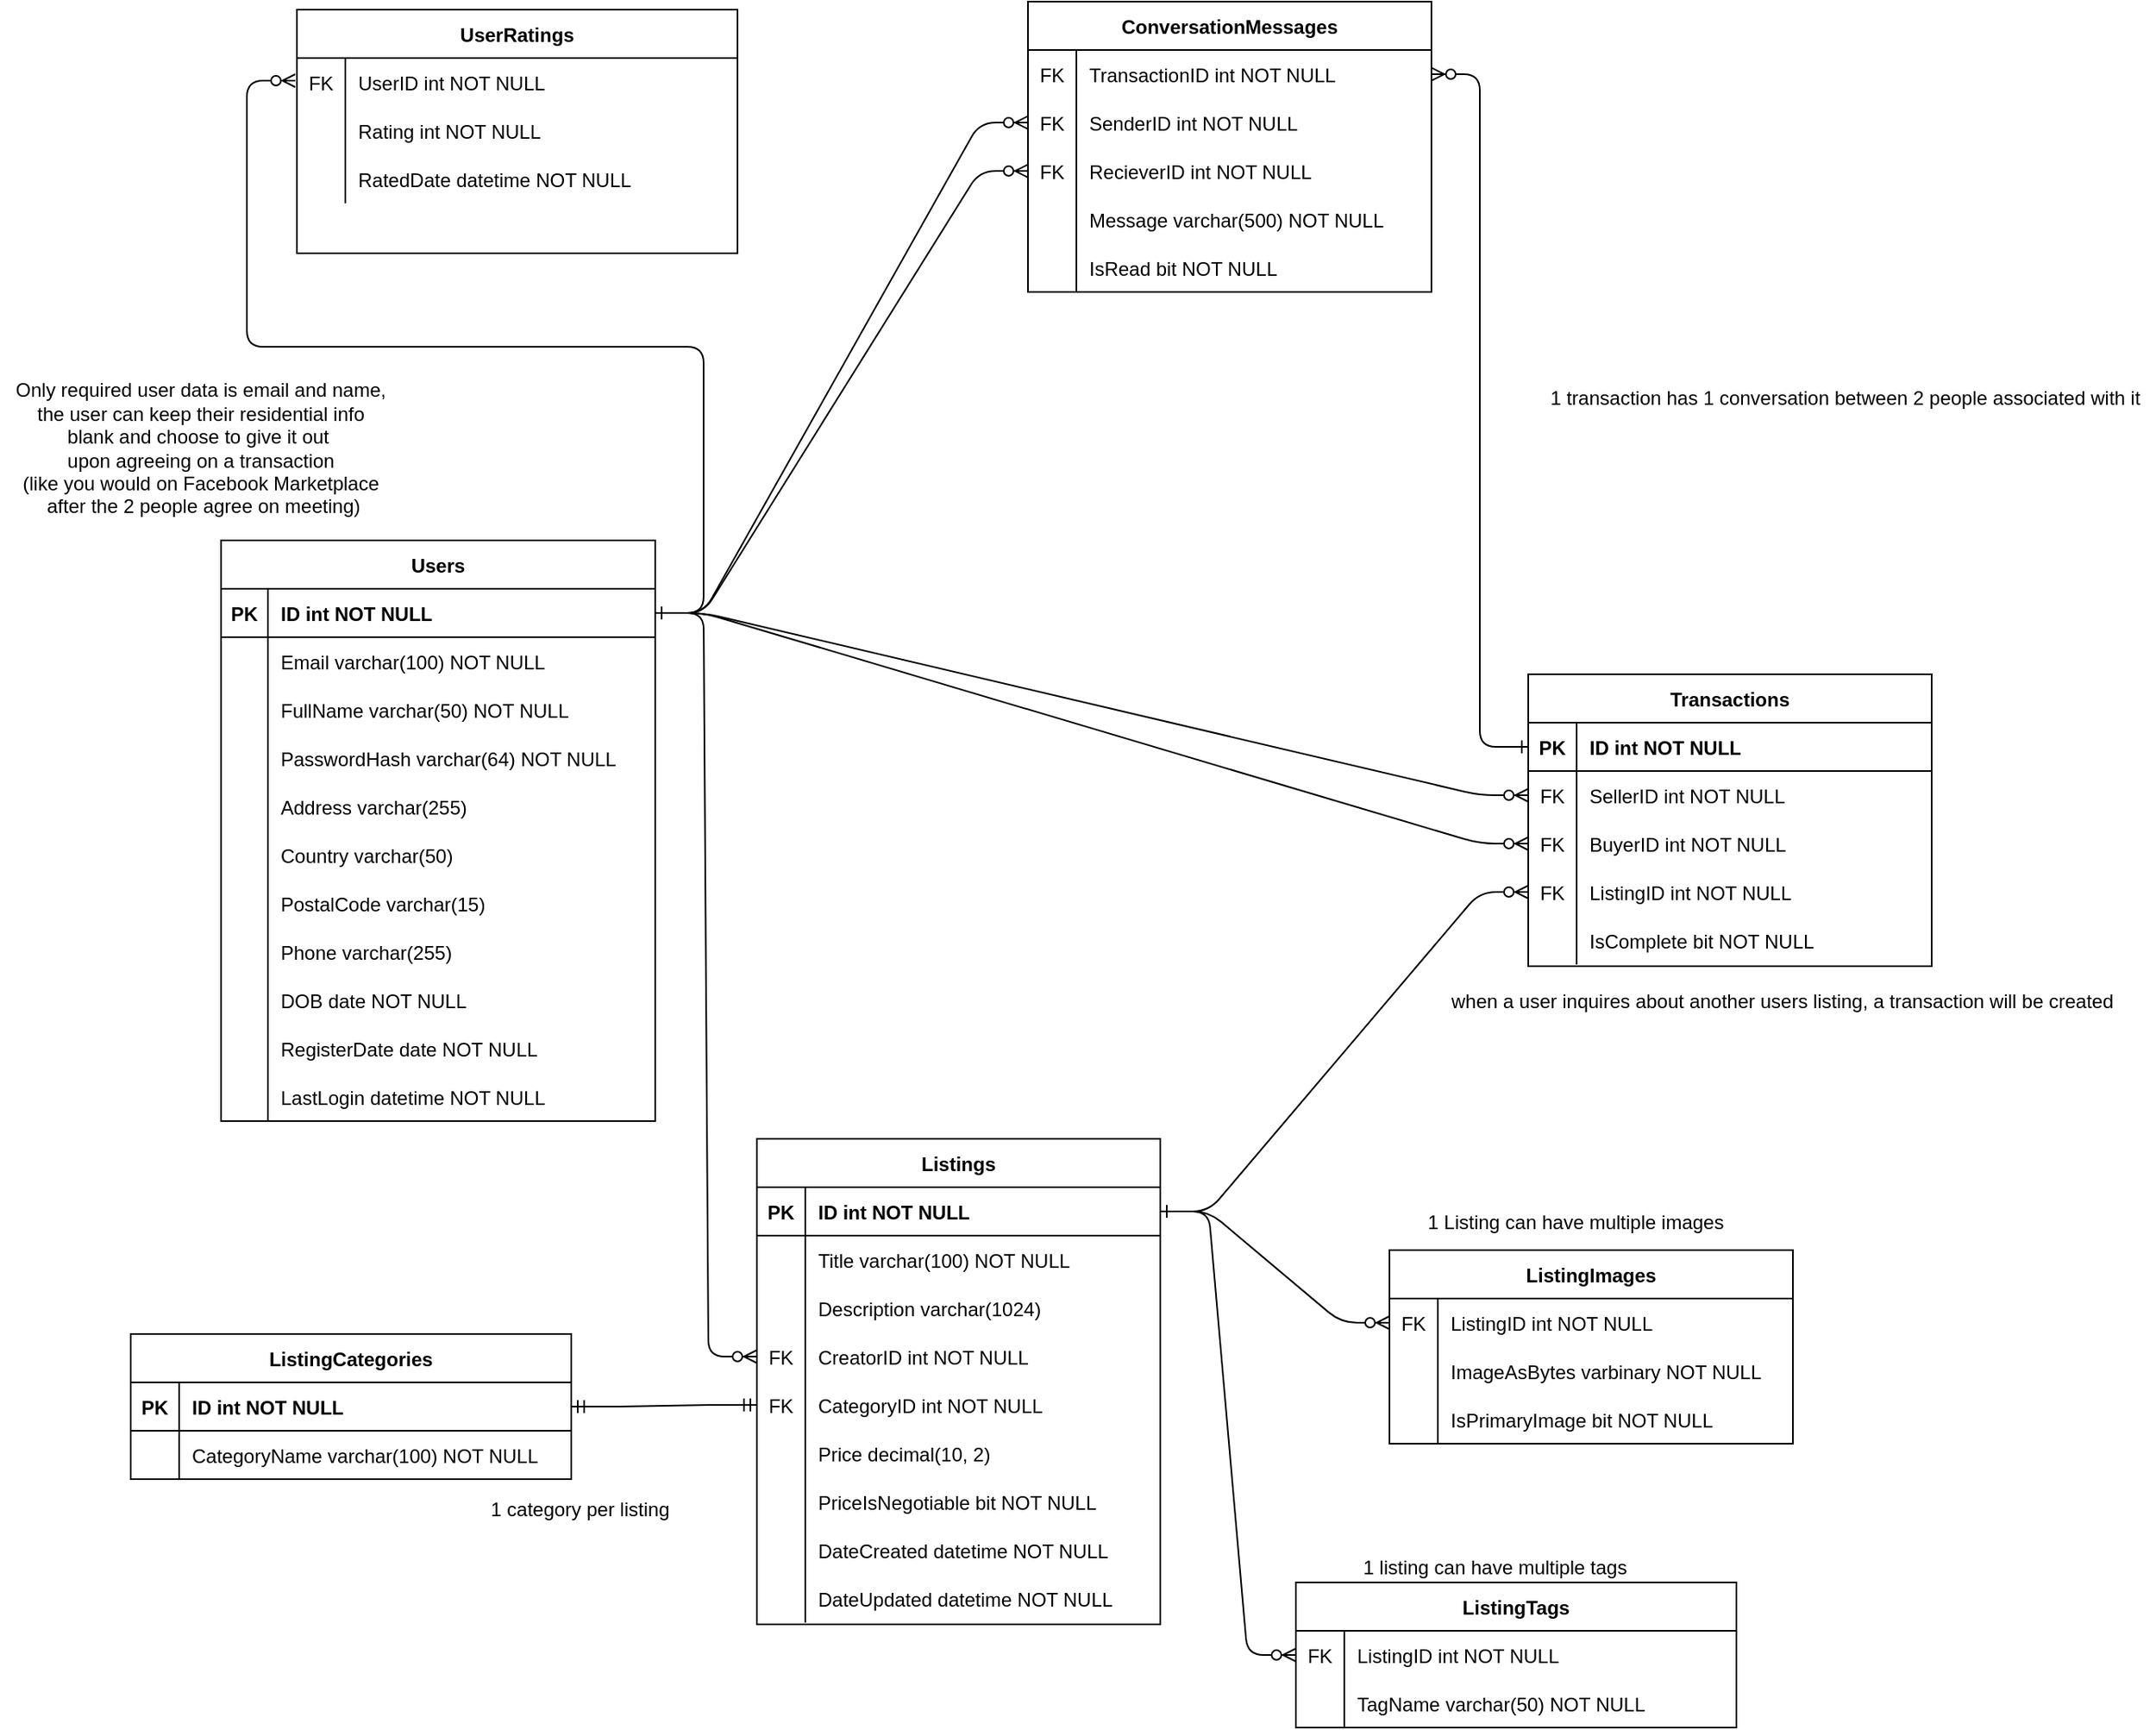 <mxfile version="21.0.8" type="device"><diagram id="R2lEEEUBdFMjLlhIrx00" name="Page-1"><mxGraphModel dx="573" dy="276" grid="0" gridSize="10" guides="1" tooltips="1" connect="1" arrows="1" fold="1" page="1" pageScale="1" pageWidth="850" pageHeight="1100" math="0" shadow="0" extFonts="Permanent Marker^https://fonts.googleapis.com/css?family=Permanent+Marker"><root><mxCell id="0"/><mxCell id="1" parent="0"/><mxCell id="C-vyLk0tnHw3VtMMgP7b-1" value="" style="edgeStyle=entityRelationEdgeStyle;endArrow=ERzeroToMany;startArrow=ERone;endFill=1;startFill=0;" parent="1" source="C-vyLk0tnHw3VtMMgP7b-24" target="C-vyLk0tnHw3VtMMgP7b-6" edge="1"><mxGeometry width="100" height="100" relative="1" as="geometry"><mxPoint x="504" y="1037" as="sourcePoint"/><mxPoint x="604" y="937" as="targetPoint"/></mxGeometry></mxCell><mxCell id="C-vyLk0tnHw3VtMMgP7b-2" value="Transactions" style="shape=table;startSize=30;container=1;collapsible=1;childLayout=tableLayout;fixedRows=1;rowLines=0;fontStyle=1;align=center;resizeLast=1;" parent="1" vertex="1"><mxGeometry x="969" y="464" width="250" height="181" as="geometry"/></mxCell><mxCell id="C-vyLk0tnHw3VtMMgP7b-3" value="" style="shape=partialRectangle;collapsible=0;dropTarget=0;pointerEvents=0;fillColor=none;points=[[0,0.5],[1,0.5]];portConstraint=eastwest;top=0;left=0;right=0;bottom=1;" parent="C-vyLk0tnHw3VtMMgP7b-2" vertex="1"><mxGeometry y="30" width="250" height="30" as="geometry"/></mxCell><mxCell id="C-vyLk0tnHw3VtMMgP7b-4" value="PK" style="shape=partialRectangle;overflow=hidden;connectable=0;fillColor=none;top=0;left=0;bottom=0;right=0;fontStyle=1;" parent="C-vyLk0tnHw3VtMMgP7b-3" vertex="1"><mxGeometry width="30" height="30" as="geometry"><mxRectangle width="30" height="30" as="alternateBounds"/></mxGeometry></mxCell><mxCell id="C-vyLk0tnHw3VtMMgP7b-5" value="ID int NOT NULL " style="shape=partialRectangle;overflow=hidden;connectable=0;fillColor=none;top=0;left=0;bottom=0;right=0;align=left;spacingLeft=6;fontStyle=1;" parent="C-vyLk0tnHw3VtMMgP7b-3" vertex="1"><mxGeometry x="30" width="220" height="30" as="geometry"><mxRectangle width="220" height="30" as="alternateBounds"/></mxGeometry></mxCell><mxCell id="C-vyLk0tnHw3VtMMgP7b-6" value="" style="shape=partialRectangle;collapsible=0;dropTarget=0;pointerEvents=0;fillColor=none;points=[[0,0.5],[1,0.5]];portConstraint=eastwest;top=0;left=0;right=0;bottom=0;" parent="C-vyLk0tnHw3VtMMgP7b-2" vertex="1"><mxGeometry y="60" width="250" height="30" as="geometry"/></mxCell><mxCell id="C-vyLk0tnHw3VtMMgP7b-7" value="FK" style="shape=partialRectangle;overflow=hidden;connectable=0;fillColor=none;top=0;left=0;bottom=0;right=0;" parent="C-vyLk0tnHw3VtMMgP7b-6" vertex="1"><mxGeometry width="30" height="30" as="geometry"><mxRectangle width="30" height="30" as="alternateBounds"/></mxGeometry></mxCell><mxCell id="C-vyLk0tnHw3VtMMgP7b-8" value="SellerID int NOT NULL" style="shape=partialRectangle;overflow=hidden;connectable=0;fillColor=none;top=0;left=0;bottom=0;right=0;align=left;spacingLeft=6;" parent="C-vyLk0tnHw3VtMMgP7b-6" vertex="1"><mxGeometry x="30" width="220" height="30" as="geometry"><mxRectangle width="220" height="30" as="alternateBounds"/></mxGeometry></mxCell><mxCell id="-Kpry1wdN5biu7CO5pH0-50" value="" style="shape=partialRectangle;collapsible=0;dropTarget=0;pointerEvents=0;fillColor=none;points=[[0,0.5],[1,0.5]];portConstraint=eastwest;top=0;left=0;right=0;bottom=0;" parent="C-vyLk0tnHw3VtMMgP7b-2" vertex="1"><mxGeometry y="90" width="250" height="30" as="geometry"/></mxCell><mxCell id="-Kpry1wdN5biu7CO5pH0-51" value="FK" style="shape=partialRectangle;overflow=hidden;connectable=0;fillColor=none;top=0;left=0;bottom=0;right=0;" parent="-Kpry1wdN5biu7CO5pH0-50" vertex="1"><mxGeometry width="30" height="30" as="geometry"><mxRectangle width="30" height="30" as="alternateBounds"/></mxGeometry></mxCell><mxCell id="-Kpry1wdN5biu7CO5pH0-52" value="BuyerID int NOT NULL" style="shape=partialRectangle;overflow=hidden;connectable=0;fillColor=none;top=0;left=0;bottom=0;right=0;align=left;spacingLeft=6;" parent="-Kpry1wdN5biu7CO5pH0-50" vertex="1"><mxGeometry x="30" width="220" height="30" as="geometry"><mxRectangle width="220" height="30" as="alternateBounds"/></mxGeometry></mxCell><mxCell id="C-vyLk0tnHw3VtMMgP7b-9" value="" style="shape=partialRectangle;collapsible=0;dropTarget=0;pointerEvents=0;fillColor=none;points=[[0,0.5],[1,0.5]];portConstraint=eastwest;top=0;left=0;right=0;bottom=0;" parent="C-vyLk0tnHw3VtMMgP7b-2" vertex="1"><mxGeometry y="120" width="250" height="30" as="geometry"/></mxCell><mxCell id="C-vyLk0tnHw3VtMMgP7b-10" value="FK" style="shape=partialRectangle;overflow=hidden;connectable=0;fillColor=none;top=0;left=0;bottom=0;right=0;" parent="C-vyLk0tnHw3VtMMgP7b-9" vertex="1"><mxGeometry width="30" height="30" as="geometry"><mxRectangle width="30" height="30" as="alternateBounds"/></mxGeometry></mxCell><mxCell id="C-vyLk0tnHw3VtMMgP7b-11" value="ListingID int NOT NULL" style="shape=partialRectangle;overflow=hidden;connectable=0;fillColor=none;top=0;left=0;bottom=0;right=0;align=left;spacingLeft=6;" parent="C-vyLk0tnHw3VtMMgP7b-9" vertex="1"><mxGeometry x="30" width="220" height="30" as="geometry"><mxRectangle width="220" height="30" as="alternateBounds"/></mxGeometry></mxCell><mxCell id="-Kpry1wdN5biu7CO5pH0-56" value="" style="shape=partialRectangle;collapsible=0;dropTarget=0;pointerEvents=0;fillColor=none;points=[[0,0.5],[1,0.5]];portConstraint=eastwest;top=0;left=0;right=0;bottom=0;" parent="C-vyLk0tnHw3VtMMgP7b-2" vertex="1"><mxGeometry y="150" width="250" height="30" as="geometry"/></mxCell><mxCell id="-Kpry1wdN5biu7CO5pH0-57" value="" style="shape=partialRectangle;overflow=hidden;connectable=0;fillColor=none;top=0;left=0;bottom=0;right=0;" parent="-Kpry1wdN5biu7CO5pH0-56" vertex="1"><mxGeometry width="30" height="30" as="geometry"><mxRectangle width="30" height="30" as="alternateBounds"/></mxGeometry></mxCell><mxCell id="-Kpry1wdN5biu7CO5pH0-58" value="IsComplete bit NOT NULL" style="shape=partialRectangle;overflow=hidden;connectable=0;fillColor=none;top=0;left=0;bottom=0;right=0;align=left;spacingLeft=6;" parent="-Kpry1wdN5biu7CO5pH0-56" vertex="1"><mxGeometry x="30" width="220" height="30" as="geometry"><mxRectangle width="220" height="30" as="alternateBounds"/></mxGeometry></mxCell><mxCell id="C-vyLk0tnHw3VtMMgP7b-13" value="Listings" style="shape=table;startSize=30;container=1;collapsible=1;childLayout=tableLayout;fixedRows=1;rowLines=0;fontStyle=1;align=center;resizeLast=1;" parent="1" vertex="1"><mxGeometry x="491" y="752" width="250" height="301" as="geometry"/></mxCell><mxCell id="C-vyLk0tnHw3VtMMgP7b-14" value="" style="shape=partialRectangle;collapsible=0;dropTarget=0;pointerEvents=0;fillColor=none;points=[[0,0.5],[1,0.5]];portConstraint=eastwest;top=0;left=0;right=0;bottom=1;" parent="C-vyLk0tnHw3VtMMgP7b-13" vertex="1"><mxGeometry y="30" width="250" height="30" as="geometry"/></mxCell><mxCell id="C-vyLk0tnHw3VtMMgP7b-15" value="PK" style="shape=partialRectangle;overflow=hidden;connectable=0;fillColor=none;top=0;left=0;bottom=0;right=0;fontStyle=1;" parent="C-vyLk0tnHw3VtMMgP7b-14" vertex="1"><mxGeometry width="30" height="30" as="geometry"><mxRectangle width="30" height="30" as="alternateBounds"/></mxGeometry></mxCell><mxCell id="C-vyLk0tnHw3VtMMgP7b-16" value="ID int NOT NULL" style="shape=partialRectangle;overflow=hidden;connectable=0;fillColor=none;top=0;left=0;bottom=0;right=0;align=left;spacingLeft=6;fontStyle=1;" parent="C-vyLk0tnHw3VtMMgP7b-14" vertex="1"><mxGeometry x="30" width="220" height="30" as="geometry"><mxRectangle width="220" height="30" as="alternateBounds"/></mxGeometry></mxCell><mxCell id="C-vyLk0tnHw3VtMMgP7b-17" value="" style="shape=partialRectangle;collapsible=0;dropTarget=0;pointerEvents=0;fillColor=none;points=[[0,0.5],[1,0.5]];portConstraint=eastwest;top=0;left=0;right=0;bottom=0;" parent="C-vyLk0tnHw3VtMMgP7b-13" vertex="1"><mxGeometry y="60" width="250" height="30" as="geometry"/></mxCell><mxCell id="C-vyLk0tnHw3VtMMgP7b-18" value="" style="shape=partialRectangle;overflow=hidden;connectable=0;fillColor=none;top=0;left=0;bottom=0;right=0;" parent="C-vyLk0tnHw3VtMMgP7b-17" vertex="1"><mxGeometry width="30" height="30" as="geometry"><mxRectangle width="30" height="30" as="alternateBounds"/></mxGeometry></mxCell><mxCell id="C-vyLk0tnHw3VtMMgP7b-19" value="Title varchar(100) NOT NULL" style="shape=partialRectangle;overflow=hidden;connectable=0;fillColor=none;top=0;left=0;bottom=0;right=0;align=left;spacingLeft=6;" parent="C-vyLk0tnHw3VtMMgP7b-17" vertex="1"><mxGeometry x="30" width="220" height="30" as="geometry"><mxRectangle width="220" height="30" as="alternateBounds"/></mxGeometry></mxCell><mxCell id="C-vyLk0tnHw3VtMMgP7b-20" value="" style="shape=partialRectangle;collapsible=0;dropTarget=0;pointerEvents=0;fillColor=none;points=[[0,0.5],[1,0.5]];portConstraint=eastwest;top=0;left=0;right=0;bottom=0;" parent="C-vyLk0tnHw3VtMMgP7b-13" vertex="1"><mxGeometry y="90" width="250" height="30" as="geometry"/></mxCell><mxCell id="C-vyLk0tnHw3VtMMgP7b-21" value="" style="shape=partialRectangle;overflow=hidden;connectable=0;fillColor=none;top=0;left=0;bottom=0;right=0;" parent="C-vyLk0tnHw3VtMMgP7b-20" vertex="1"><mxGeometry width="30" height="30" as="geometry"><mxRectangle width="30" height="30" as="alternateBounds"/></mxGeometry></mxCell><mxCell id="C-vyLk0tnHw3VtMMgP7b-22" value="Description varchar(1024) " style="shape=partialRectangle;overflow=hidden;connectable=0;fillColor=none;top=0;left=0;bottom=0;right=0;align=left;spacingLeft=6;" parent="C-vyLk0tnHw3VtMMgP7b-20" vertex="1"><mxGeometry x="30" width="220" height="30" as="geometry"><mxRectangle width="220" height="30" as="alternateBounds"/></mxGeometry></mxCell><mxCell id="-Kpry1wdN5biu7CO5pH0-148" value="" style="shape=partialRectangle;collapsible=0;dropTarget=0;pointerEvents=0;fillColor=none;points=[[0,0.5],[1,0.5]];portConstraint=eastwest;top=0;left=0;right=0;bottom=0;" parent="C-vyLk0tnHw3VtMMgP7b-13" vertex="1"><mxGeometry y="120" width="250" height="30" as="geometry"/></mxCell><mxCell id="-Kpry1wdN5biu7CO5pH0-149" value="FK" style="shape=partialRectangle;overflow=hidden;connectable=0;fillColor=none;top=0;left=0;bottom=0;right=0;" parent="-Kpry1wdN5biu7CO5pH0-148" vertex="1"><mxGeometry width="30" height="30" as="geometry"><mxRectangle width="30" height="30" as="alternateBounds"/></mxGeometry></mxCell><mxCell id="-Kpry1wdN5biu7CO5pH0-150" value="CreatorID int NOT NULL" style="shape=partialRectangle;overflow=hidden;connectable=0;fillColor=none;top=0;left=0;bottom=0;right=0;align=left;spacingLeft=6;" parent="-Kpry1wdN5biu7CO5pH0-148" vertex="1"><mxGeometry x="30" width="220" height="30" as="geometry"><mxRectangle width="220" height="30" as="alternateBounds"/></mxGeometry></mxCell><mxCell id="-Kpry1wdN5biu7CO5pH0-116" value="" style="shape=partialRectangle;collapsible=0;dropTarget=0;pointerEvents=0;fillColor=none;points=[[0,0.5],[1,0.5]];portConstraint=eastwest;top=0;left=0;right=0;bottom=0;" parent="C-vyLk0tnHw3VtMMgP7b-13" vertex="1"><mxGeometry y="150" width="250" height="30" as="geometry"/></mxCell><mxCell id="-Kpry1wdN5biu7CO5pH0-117" value="FK" style="shape=partialRectangle;overflow=hidden;connectable=0;fillColor=none;top=0;left=0;bottom=0;right=0;" parent="-Kpry1wdN5biu7CO5pH0-116" vertex="1"><mxGeometry width="30" height="30" as="geometry"><mxRectangle width="30" height="30" as="alternateBounds"/></mxGeometry></mxCell><mxCell id="-Kpry1wdN5biu7CO5pH0-118" value="CategoryID int NOT NULL" style="shape=partialRectangle;overflow=hidden;connectable=0;fillColor=none;top=0;left=0;bottom=0;right=0;align=left;spacingLeft=6;" parent="-Kpry1wdN5biu7CO5pH0-116" vertex="1"><mxGeometry x="30" width="220" height="30" as="geometry"><mxRectangle width="220" height="30" as="alternateBounds"/></mxGeometry></mxCell><mxCell id="-Kpry1wdN5biu7CO5pH0-136" value="" style="shape=partialRectangle;collapsible=0;dropTarget=0;pointerEvents=0;fillColor=none;points=[[0,0.5],[1,0.5]];portConstraint=eastwest;top=0;left=0;right=0;bottom=0;" parent="C-vyLk0tnHw3VtMMgP7b-13" vertex="1"><mxGeometry y="180" width="250" height="30" as="geometry"/></mxCell><mxCell id="-Kpry1wdN5biu7CO5pH0-137" value="" style="shape=partialRectangle;overflow=hidden;connectable=0;fillColor=none;top=0;left=0;bottom=0;right=0;" parent="-Kpry1wdN5biu7CO5pH0-136" vertex="1"><mxGeometry width="30" height="30" as="geometry"><mxRectangle width="30" height="30" as="alternateBounds"/></mxGeometry></mxCell><mxCell id="-Kpry1wdN5biu7CO5pH0-138" value="Price decimal(10, 2)" style="shape=partialRectangle;overflow=hidden;connectable=0;fillColor=none;top=0;left=0;bottom=0;right=0;align=left;spacingLeft=6;" parent="-Kpry1wdN5biu7CO5pH0-136" vertex="1"><mxGeometry x="30" width="220" height="30" as="geometry"><mxRectangle width="220" height="30" as="alternateBounds"/></mxGeometry></mxCell><mxCell id="-Kpry1wdN5biu7CO5pH0-139" value="" style="shape=partialRectangle;collapsible=0;dropTarget=0;pointerEvents=0;fillColor=none;points=[[0,0.5],[1,0.5]];portConstraint=eastwest;top=0;left=0;right=0;bottom=0;" parent="C-vyLk0tnHw3VtMMgP7b-13" vertex="1"><mxGeometry y="210" width="250" height="30" as="geometry"/></mxCell><mxCell id="-Kpry1wdN5biu7CO5pH0-140" value="" style="shape=partialRectangle;overflow=hidden;connectable=0;fillColor=none;top=0;left=0;bottom=0;right=0;" parent="-Kpry1wdN5biu7CO5pH0-139" vertex="1"><mxGeometry width="30" height="30" as="geometry"><mxRectangle width="30" height="30" as="alternateBounds"/></mxGeometry></mxCell><mxCell id="-Kpry1wdN5biu7CO5pH0-141" value="PriceIsNegotiable bit NOT NULL" style="shape=partialRectangle;overflow=hidden;connectable=0;fillColor=none;top=0;left=0;bottom=0;right=0;align=left;spacingLeft=6;" parent="-Kpry1wdN5biu7CO5pH0-139" vertex="1"><mxGeometry x="30" width="220" height="30" as="geometry"><mxRectangle width="220" height="30" as="alternateBounds"/></mxGeometry></mxCell><mxCell id="-Kpry1wdN5biu7CO5pH0-142" value="" style="shape=partialRectangle;collapsible=0;dropTarget=0;pointerEvents=0;fillColor=none;points=[[0,0.5],[1,0.5]];portConstraint=eastwest;top=0;left=0;right=0;bottom=0;" parent="C-vyLk0tnHw3VtMMgP7b-13" vertex="1"><mxGeometry y="240" width="250" height="30" as="geometry"/></mxCell><mxCell id="-Kpry1wdN5biu7CO5pH0-143" value="" style="shape=partialRectangle;overflow=hidden;connectable=0;fillColor=none;top=0;left=0;bottom=0;right=0;" parent="-Kpry1wdN5biu7CO5pH0-142" vertex="1"><mxGeometry width="30" height="30" as="geometry"><mxRectangle width="30" height="30" as="alternateBounds"/></mxGeometry></mxCell><mxCell id="-Kpry1wdN5biu7CO5pH0-144" value="DateCreated datetime NOT NULL" style="shape=partialRectangle;overflow=hidden;connectable=0;fillColor=none;top=0;left=0;bottom=0;right=0;align=left;spacingLeft=6;" parent="-Kpry1wdN5biu7CO5pH0-142" vertex="1"><mxGeometry x="30" width="220" height="30" as="geometry"><mxRectangle width="220" height="30" as="alternateBounds"/></mxGeometry></mxCell><mxCell id="-Kpry1wdN5biu7CO5pH0-145" value="" style="shape=partialRectangle;collapsible=0;dropTarget=0;pointerEvents=0;fillColor=none;points=[[0,0.5],[1,0.5]];portConstraint=eastwest;top=0;left=0;right=0;bottom=0;" parent="C-vyLk0tnHw3VtMMgP7b-13" vertex="1"><mxGeometry y="270" width="250" height="30" as="geometry"/></mxCell><mxCell id="-Kpry1wdN5biu7CO5pH0-146" value="" style="shape=partialRectangle;overflow=hidden;connectable=0;fillColor=none;top=0;left=0;bottom=0;right=0;" parent="-Kpry1wdN5biu7CO5pH0-145" vertex="1"><mxGeometry width="30" height="30" as="geometry"><mxRectangle width="30" height="30" as="alternateBounds"/></mxGeometry></mxCell><mxCell id="-Kpry1wdN5biu7CO5pH0-147" value="DateUpdated datetime NOT NULL" style="shape=partialRectangle;overflow=hidden;connectable=0;fillColor=none;top=0;left=0;bottom=0;right=0;align=left;spacingLeft=6;" parent="-Kpry1wdN5biu7CO5pH0-145" vertex="1"><mxGeometry x="30" width="220" height="30" as="geometry"><mxRectangle width="220" height="30" as="alternateBounds"/></mxGeometry></mxCell><mxCell id="C-vyLk0tnHw3VtMMgP7b-23" value="Users" style="shape=table;startSize=30;container=1;collapsible=1;childLayout=tableLayout;fixedRows=1;rowLines=0;fontStyle=1;align=center;resizeLast=1;" parent="1" vertex="1"><mxGeometry x="159" y="381" width="269" height="360" as="geometry"/></mxCell><mxCell id="C-vyLk0tnHw3VtMMgP7b-24" value="" style="shape=partialRectangle;collapsible=0;dropTarget=0;pointerEvents=0;fillColor=none;points=[[0,0.5],[1,0.5]];portConstraint=eastwest;top=0;left=0;right=0;bottom=1;" parent="C-vyLk0tnHw3VtMMgP7b-23" vertex="1"><mxGeometry y="30" width="269" height="30" as="geometry"/></mxCell><mxCell id="C-vyLk0tnHw3VtMMgP7b-25" value="PK" style="shape=partialRectangle;overflow=hidden;connectable=0;fillColor=none;top=0;left=0;bottom=0;right=0;fontStyle=1;" parent="C-vyLk0tnHw3VtMMgP7b-24" vertex="1"><mxGeometry width="29" height="30" as="geometry"><mxRectangle width="29" height="30" as="alternateBounds"/></mxGeometry></mxCell><mxCell id="C-vyLk0tnHw3VtMMgP7b-26" value="ID int NOT NULL " style="shape=partialRectangle;overflow=hidden;connectable=0;fillColor=none;top=0;left=0;bottom=0;right=0;align=left;spacingLeft=6;fontStyle=1;" parent="C-vyLk0tnHw3VtMMgP7b-24" vertex="1"><mxGeometry x="29" width="240" height="30" as="geometry"><mxRectangle width="240" height="30" as="alternateBounds"/></mxGeometry></mxCell><mxCell id="C-vyLk0tnHw3VtMMgP7b-27" value="" style="shape=partialRectangle;collapsible=0;dropTarget=0;pointerEvents=0;fillColor=none;points=[[0,0.5],[1,0.5]];portConstraint=eastwest;top=0;left=0;right=0;bottom=0;" parent="C-vyLk0tnHw3VtMMgP7b-23" vertex="1"><mxGeometry y="60" width="269" height="30" as="geometry"/></mxCell><mxCell id="C-vyLk0tnHw3VtMMgP7b-28" value="" style="shape=partialRectangle;overflow=hidden;connectable=0;fillColor=none;top=0;left=0;bottom=0;right=0;" parent="C-vyLk0tnHw3VtMMgP7b-27" vertex="1"><mxGeometry width="29" height="30" as="geometry"><mxRectangle width="29" height="30" as="alternateBounds"/></mxGeometry></mxCell><mxCell id="C-vyLk0tnHw3VtMMgP7b-29" value="Email varchar(100) NOT NULL" style="shape=partialRectangle;overflow=hidden;connectable=0;fillColor=none;top=0;left=0;bottom=0;right=0;align=left;spacingLeft=6;" parent="C-vyLk0tnHw3VtMMgP7b-27" vertex="1"><mxGeometry x="29" width="240" height="30" as="geometry"><mxRectangle width="240" height="30" as="alternateBounds"/></mxGeometry></mxCell><mxCell id="-Kpry1wdN5biu7CO5pH0-21" value="" style="shape=partialRectangle;collapsible=0;dropTarget=0;pointerEvents=0;fillColor=none;points=[[0,0.5],[1,0.5]];portConstraint=eastwest;top=0;left=0;right=0;bottom=0;" parent="C-vyLk0tnHw3VtMMgP7b-23" vertex="1"><mxGeometry y="90" width="269" height="30" as="geometry"/></mxCell><mxCell id="-Kpry1wdN5biu7CO5pH0-22" value="" style="shape=partialRectangle;overflow=hidden;connectable=0;fillColor=none;top=0;left=0;bottom=0;right=0;" parent="-Kpry1wdN5biu7CO5pH0-21" vertex="1"><mxGeometry width="29" height="30" as="geometry"><mxRectangle width="29" height="30" as="alternateBounds"/></mxGeometry></mxCell><mxCell id="-Kpry1wdN5biu7CO5pH0-23" value="FullName varchar(50) NOT NULL" style="shape=partialRectangle;overflow=hidden;connectable=0;fillColor=none;top=0;left=0;bottom=0;right=0;align=left;spacingLeft=6;" parent="-Kpry1wdN5biu7CO5pH0-21" vertex="1"><mxGeometry x="29" width="240" height="30" as="geometry"><mxRectangle width="240" height="30" as="alternateBounds"/></mxGeometry></mxCell><mxCell id="-Kpry1wdN5biu7CO5pH0-159" value="" style="shape=partialRectangle;collapsible=0;dropTarget=0;pointerEvents=0;fillColor=none;points=[[0,0.5],[1,0.5]];portConstraint=eastwest;top=0;left=0;right=0;bottom=0;" parent="C-vyLk0tnHw3VtMMgP7b-23" vertex="1"><mxGeometry y="120" width="269" height="30" as="geometry"/></mxCell><mxCell id="-Kpry1wdN5biu7CO5pH0-160" value="" style="shape=partialRectangle;overflow=hidden;connectable=0;fillColor=none;top=0;left=0;bottom=0;right=0;" parent="-Kpry1wdN5biu7CO5pH0-159" vertex="1"><mxGeometry width="29" height="30" as="geometry"><mxRectangle width="29" height="30" as="alternateBounds"/></mxGeometry></mxCell><mxCell id="-Kpry1wdN5biu7CO5pH0-161" value="PasswordHash varchar(64) NOT NULL" style="shape=partialRectangle;overflow=hidden;connectable=0;fillColor=none;top=0;left=0;bottom=0;right=0;align=left;spacingLeft=6;" parent="-Kpry1wdN5biu7CO5pH0-159" vertex="1"><mxGeometry x="29" width="240" height="30" as="geometry"><mxRectangle width="240" height="30" as="alternateBounds"/></mxGeometry></mxCell><mxCell id="-Kpry1wdN5biu7CO5pH0-40" value="" style="shape=partialRectangle;collapsible=0;dropTarget=0;pointerEvents=0;fillColor=none;points=[[0,0.5],[1,0.5]];portConstraint=eastwest;top=0;left=0;right=0;bottom=0;" parent="C-vyLk0tnHw3VtMMgP7b-23" vertex="1"><mxGeometry y="150" width="269" height="30" as="geometry"/></mxCell><mxCell id="-Kpry1wdN5biu7CO5pH0-41" value="" style="shape=partialRectangle;overflow=hidden;connectable=0;fillColor=none;top=0;left=0;bottom=0;right=0;" parent="-Kpry1wdN5biu7CO5pH0-40" vertex="1"><mxGeometry width="29" height="30" as="geometry"><mxRectangle width="29" height="30" as="alternateBounds"/></mxGeometry></mxCell><mxCell id="-Kpry1wdN5biu7CO5pH0-42" value="Address varchar(255)" style="shape=partialRectangle;overflow=hidden;connectable=0;fillColor=none;top=0;left=0;bottom=0;right=0;align=left;spacingLeft=6;fontStyle=0" parent="-Kpry1wdN5biu7CO5pH0-40" vertex="1"><mxGeometry x="29" width="240" height="30" as="geometry"><mxRectangle width="240" height="30" as="alternateBounds"/></mxGeometry></mxCell><mxCell id="-Kpry1wdN5biu7CO5pH0-98" value="" style="shape=partialRectangle;collapsible=0;dropTarget=0;pointerEvents=0;fillColor=none;points=[[0,0.5],[1,0.5]];portConstraint=eastwest;top=0;left=0;right=0;bottom=0;" parent="C-vyLk0tnHw3VtMMgP7b-23" vertex="1"><mxGeometry y="180" width="269" height="30" as="geometry"/></mxCell><mxCell id="-Kpry1wdN5biu7CO5pH0-99" value="" style="shape=partialRectangle;overflow=hidden;connectable=0;fillColor=none;top=0;left=0;bottom=0;right=0;" parent="-Kpry1wdN5biu7CO5pH0-98" vertex="1"><mxGeometry width="29" height="30" as="geometry"><mxRectangle width="29" height="30" as="alternateBounds"/></mxGeometry></mxCell><mxCell id="-Kpry1wdN5biu7CO5pH0-100" value="Country varchar(50)" style="shape=partialRectangle;overflow=hidden;connectable=0;fillColor=none;top=0;left=0;bottom=0;right=0;align=left;spacingLeft=6;fontStyle=0" parent="-Kpry1wdN5biu7CO5pH0-98" vertex="1"><mxGeometry x="29" width="240" height="30" as="geometry"><mxRectangle width="240" height="30" as="alternateBounds"/></mxGeometry></mxCell><mxCell id="-Kpry1wdN5biu7CO5pH0-95" value="" style="shape=partialRectangle;collapsible=0;dropTarget=0;pointerEvents=0;fillColor=none;points=[[0,0.5],[1,0.5]];portConstraint=eastwest;top=0;left=0;right=0;bottom=0;" parent="C-vyLk0tnHw3VtMMgP7b-23" vertex="1"><mxGeometry y="210" width="269" height="30" as="geometry"/></mxCell><mxCell id="-Kpry1wdN5biu7CO5pH0-96" value="" style="shape=partialRectangle;overflow=hidden;connectable=0;fillColor=none;top=0;left=0;bottom=0;right=0;" parent="-Kpry1wdN5biu7CO5pH0-95" vertex="1"><mxGeometry width="29" height="30" as="geometry"><mxRectangle width="29" height="30" as="alternateBounds"/></mxGeometry></mxCell><mxCell id="-Kpry1wdN5biu7CO5pH0-97" value="PostalCode varchar(15)" style="shape=partialRectangle;overflow=hidden;connectable=0;fillColor=none;top=0;left=0;bottom=0;right=0;align=left;spacingLeft=6;fontStyle=0" parent="-Kpry1wdN5biu7CO5pH0-95" vertex="1"><mxGeometry x="29" width="240" height="30" as="geometry"><mxRectangle width="240" height="30" as="alternateBounds"/></mxGeometry></mxCell><mxCell id="-Kpry1wdN5biu7CO5pH0-46" value="" style="shape=partialRectangle;collapsible=0;dropTarget=0;pointerEvents=0;fillColor=none;points=[[0,0.5],[1,0.5]];portConstraint=eastwest;top=0;left=0;right=0;bottom=0;" parent="C-vyLk0tnHw3VtMMgP7b-23" vertex="1"><mxGeometry y="240" width="269" height="30" as="geometry"/></mxCell><mxCell id="-Kpry1wdN5biu7CO5pH0-47" value="" style="shape=partialRectangle;overflow=hidden;connectable=0;fillColor=none;top=0;left=0;bottom=0;right=0;" parent="-Kpry1wdN5biu7CO5pH0-46" vertex="1"><mxGeometry width="29" height="30" as="geometry"><mxRectangle width="29" height="30" as="alternateBounds"/></mxGeometry></mxCell><mxCell id="-Kpry1wdN5biu7CO5pH0-48" value="Phone varchar(255) " style="shape=partialRectangle;overflow=hidden;connectable=0;fillColor=none;top=0;left=0;bottom=0;right=0;align=left;spacingLeft=6;" parent="-Kpry1wdN5biu7CO5pH0-46" vertex="1"><mxGeometry x="29" width="240" height="30" as="geometry"><mxRectangle width="240" height="30" as="alternateBounds"/></mxGeometry></mxCell><mxCell id="-Kpry1wdN5biu7CO5pH0-37" value="" style="shape=partialRectangle;collapsible=0;dropTarget=0;pointerEvents=0;fillColor=none;points=[[0,0.5],[1,0.5]];portConstraint=eastwest;top=0;left=0;right=0;bottom=0;" parent="C-vyLk0tnHw3VtMMgP7b-23" vertex="1"><mxGeometry y="270" width="269" height="30" as="geometry"/></mxCell><mxCell id="-Kpry1wdN5biu7CO5pH0-38" value="" style="shape=partialRectangle;overflow=hidden;connectable=0;fillColor=none;top=0;left=0;bottom=0;right=0;" parent="-Kpry1wdN5biu7CO5pH0-37" vertex="1"><mxGeometry width="29" height="30" as="geometry"><mxRectangle width="29" height="30" as="alternateBounds"/></mxGeometry></mxCell><mxCell id="-Kpry1wdN5biu7CO5pH0-39" value="DOB date NOT NULL" style="shape=partialRectangle;overflow=hidden;connectable=0;fillColor=none;top=0;left=0;bottom=0;right=0;align=left;spacingLeft=6;" parent="-Kpry1wdN5biu7CO5pH0-37" vertex="1"><mxGeometry x="29" width="240" height="30" as="geometry"><mxRectangle width="240" height="30" as="alternateBounds"/></mxGeometry></mxCell><mxCell id="-Kpry1wdN5biu7CO5pH0-43" value="" style="shape=partialRectangle;collapsible=0;dropTarget=0;pointerEvents=0;fillColor=none;points=[[0,0.5],[1,0.5]];portConstraint=eastwest;top=0;left=0;right=0;bottom=0;" parent="C-vyLk0tnHw3VtMMgP7b-23" vertex="1"><mxGeometry y="300" width="269" height="30" as="geometry"/></mxCell><mxCell id="-Kpry1wdN5biu7CO5pH0-44" value="" style="shape=partialRectangle;overflow=hidden;connectable=0;fillColor=none;top=0;left=0;bottom=0;right=0;" parent="-Kpry1wdN5biu7CO5pH0-43" vertex="1"><mxGeometry width="29" height="30" as="geometry"><mxRectangle width="29" height="30" as="alternateBounds"/></mxGeometry></mxCell><mxCell id="-Kpry1wdN5biu7CO5pH0-45" value="RegisterDate date NOT NULL" style="shape=partialRectangle;overflow=hidden;connectable=0;fillColor=none;top=0;left=0;bottom=0;right=0;align=left;spacingLeft=6;" parent="-Kpry1wdN5biu7CO5pH0-43" vertex="1"><mxGeometry x="29" width="240" height="30" as="geometry"><mxRectangle width="240" height="30" as="alternateBounds"/></mxGeometry></mxCell><mxCell id="-Kpry1wdN5biu7CO5pH0-88" value="" style="shape=partialRectangle;collapsible=0;dropTarget=0;pointerEvents=0;fillColor=none;points=[[0,0.5],[1,0.5]];portConstraint=eastwest;top=0;left=0;right=0;bottom=0;" parent="C-vyLk0tnHw3VtMMgP7b-23" vertex="1"><mxGeometry y="330" width="269" height="30" as="geometry"/></mxCell><mxCell id="-Kpry1wdN5biu7CO5pH0-89" value="" style="shape=partialRectangle;overflow=hidden;connectable=0;fillColor=none;top=0;left=0;bottom=0;right=0;" parent="-Kpry1wdN5biu7CO5pH0-88" vertex="1"><mxGeometry width="29" height="30" as="geometry"><mxRectangle width="29" height="30" as="alternateBounds"/></mxGeometry></mxCell><mxCell id="-Kpry1wdN5biu7CO5pH0-90" value="LastLogin datetime NOT NULL" style="shape=partialRectangle;overflow=hidden;connectable=0;fillColor=none;top=0;left=0;bottom=0;right=0;align=left;spacingLeft=6;" parent="-Kpry1wdN5biu7CO5pH0-88" vertex="1"><mxGeometry x="29" width="240" height="30" as="geometry"><mxRectangle width="240" height="30" as="alternateBounds"/></mxGeometry></mxCell><mxCell id="-Kpry1wdN5biu7CO5pH0-53" value="" style="edgeStyle=entityRelationEdgeStyle;endArrow=ERzeroToMany;startArrow=ERone;endFill=1;startFill=0;exitX=1;exitY=0.5;exitDx=0;exitDy=0;" parent="1" source="C-vyLk0tnHw3VtMMgP7b-24" target="-Kpry1wdN5biu7CO5pH0-50" edge="1"><mxGeometry width="100" height="100" relative="1" as="geometry"><mxPoint x="565" y="492" as="sourcePoint"/><mxPoint x="624" y="602" as="targetPoint"/></mxGeometry></mxCell><mxCell id="-Kpry1wdN5biu7CO5pH0-59" value="" style="edgeStyle=entityRelationEdgeStyle;endArrow=ERzeroToMany;startArrow=ERone;endFill=1;startFill=0;exitX=1;exitY=0.5;exitDx=0;exitDy=0;entryX=0;entryY=0.5;entryDx=0;entryDy=0;" parent="1" source="C-vyLk0tnHw3VtMMgP7b-14" target="C-vyLk0tnHw3VtMMgP7b-9" edge="1"><mxGeometry width="100" height="100" relative="1" as="geometry"><mxPoint x="478" y="410" as="sourcePoint"/><mxPoint x="869" y="455" as="targetPoint"/></mxGeometry></mxCell><mxCell id="-Kpry1wdN5biu7CO5pH0-60" value="ListingImages" style="shape=table;startSize=30;container=1;collapsible=1;childLayout=tableLayout;fixedRows=1;rowLines=0;fontStyle=1;align=center;resizeLast=1;" parent="1" vertex="1"><mxGeometry x="883" y="821" width="250" height="120" as="geometry"/></mxCell><mxCell id="-Kpry1wdN5biu7CO5pH0-64" value="" style="shape=partialRectangle;collapsible=0;dropTarget=0;pointerEvents=0;fillColor=none;points=[[0,0.5],[1,0.5]];portConstraint=eastwest;top=0;left=0;right=0;bottom=0;" parent="-Kpry1wdN5biu7CO5pH0-60" vertex="1"><mxGeometry y="30" width="250" height="30" as="geometry"/></mxCell><mxCell id="-Kpry1wdN5biu7CO5pH0-65" value="FK" style="shape=partialRectangle;overflow=hidden;connectable=0;fillColor=none;top=0;left=0;bottom=0;right=0;" parent="-Kpry1wdN5biu7CO5pH0-64" vertex="1"><mxGeometry width="30" height="30" as="geometry"><mxRectangle width="30" height="30" as="alternateBounds"/></mxGeometry></mxCell><mxCell id="-Kpry1wdN5biu7CO5pH0-66" value="ListingID int NOT NULL" style="shape=partialRectangle;overflow=hidden;connectable=0;fillColor=none;top=0;left=0;bottom=0;right=0;align=left;spacingLeft=6;" parent="-Kpry1wdN5biu7CO5pH0-64" vertex="1"><mxGeometry x="30" width="220" height="30" as="geometry"><mxRectangle width="220" height="30" as="alternateBounds"/></mxGeometry></mxCell><mxCell id="-Kpry1wdN5biu7CO5pH0-67" value="" style="shape=partialRectangle;collapsible=0;dropTarget=0;pointerEvents=0;fillColor=none;points=[[0,0.5],[1,0.5]];portConstraint=eastwest;top=0;left=0;right=0;bottom=0;" parent="-Kpry1wdN5biu7CO5pH0-60" vertex="1"><mxGeometry y="60" width="250" height="30" as="geometry"/></mxCell><mxCell id="-Kpry1wdN5biu7CO5pH0-68" value="" style="shape=partialRectangle;overflow=hidden;connectable=0;fillColor=none;top=0;left=0;bottom=0;right=0;" parent="-Kpry1wdN5biu7CO5pH0-67" vertex="1"><mxGeometry width="30" height="30" as="geometry"><mxRectangle width="30" height="30" as="alternateBounds"/></mxGeometry></mxCell><mxCell id="-Kpry1wdN5biu7CO5pH0-69" value="ImageAsBytes varbinary NOT NULL" style="shape=partialRectangle;overflow=hidden;connectable=0;fillColor=none;top=0;left=0;bottom=0;right=0;align=left;spacingLeft=6;" parent="-Kpry1wdN5biu7CO5pH0-67" vertex="1"><mxGeometry x="30" width="220" height="30" as="geometry"><mxRectangle width="220" height="30" as="alternateBounds"/></mxGeometry></mxCell><mxCell id="-Kpry1wdN5biu7CO5pH0-92" value="" style="shape=partialRectangle;collapsible=0;dropTarget=0;pointerEvents=0;fillColor=none;points=[[0,0.5],[1,0.5]];portConstraint=eastwest;top=0;left=0;right=0;bottom=0;" parent="-Kpry1wdN5biu7CO5pH0-60" vertex="1"><mxGeometry y="90" width="250" height="30" as="geometry"/></mxCell><mxCell id="-Kpry1wdN5biu7CO5pH0-93" value="                " style="shape=partialRectangle;overflow=hidden;connectable=0;fillColor=none;top=0;left=0;bottom=0;right=0;" parent="-Kpry1wdN5biu7CO5pH0-92" vertex="1"><mxGeometry width="30" height="30" as="geometry"><mxRectangle width="30" height="30" as="alternateBounds"/></mxGeometry></mxCell><mxCell id="-Kpry1wdN5biu7CO5pH0-94" value="IsPrimaryImage bit NOT NULL" style="shape=partialRectangle;overflow=hidden;connectable=0;fillColor=none;top=0;left=0;bottom=0;right=0;align=left;spacingLeft=6;" parent="-Kpry1wdN5biu7CO5pH0-92" vertex="1"><mxGeometry x="30" width="220" height="30" as="geometry"><mxRectangle width="220" height="30" as="alternateBounds"/></mxGeometry></mxCell><mxCell id="-Kpry1wdN5biu7CO5pH0-70" value="" style="edgeStyle=entityRelationEdgeStyle;endArrow=ERzeroToMany;startArrow=ERone;endFill=1;startFill=0;entryX=0;entryY=0.5;entryDx=0;entryDy=0;" parent="1" source="C-vyLk0tnHw3VtMMgP7b-14" target="-Kpry1wdN5biu7CO5pH0-64" edge="1"><mxGeometry width="100" height="100" relative="1" as="geometry"><mxPoint x="782" y="698" as="sourcePoint"/><mxPoint x="869" y="485" as="targetPoint"/></mxGeometry></mxCell><mxCell id="-Kpry1wdN5biu7CO5pH0-71" value="ConversationMessages" style="shape=table;startSize=30;container=1;collapsible=1;childLayout=tableLayout;fixedRows=1;rowLines=0;fontStyle=1;align=center;resizeLast=1;" parent="1" vertex="1"><mxGeometry x="659" y="47" width="250" height="180" as="geometry"/></mxCell><mxCell id="-Kpry1wdN5biu7CO5pH0-75" value="" style="shape=partialRectangle;collapsible=0;dropTarget=0;pointerEvents=0;fillColor=none;points=[[0,0.5],[1,0.5]];portConstraint=eastwest;top=0;left=0;right=0;bottom=0;" parent="-Kpry1wdN5biu7CO5pH0-71" vertex="1"><mxGeometry y="30" width="250" height="30" as="geometry"/></mxCell><mxCell id="-Kpry1wdN5biu7CO5pH0-76" value="FK" style="shape=partialRectangle;overflow=hidden;connectable=0;fillColor=none;top=0;left=0;bottom=0;right=0;" parent="-Kpry1wdN5biu7CO5pH0-75" vertex="1"><mxGeometry width="30" height="30" as="geometry"><mxRectangle width="30" height="30" as="alternateBounds"/></mxGeometry></mxCell><mxCell id="-Kpry1wdN5biu7CO5pH0-77" value="TransactionID int NOT NULL" style="shape=partialRectangle;overflow=hidden;connectable=0;fillColor=none;top=0;left=0;bottom=0;right=0;align=left;spacingLeft=6;" parent="-Kpry1wdN5biu7CO5pH0-75" vertex="1"><mxGeometry x="30" width="220" height="30" as="geometry"><mxRectangle width="220" height="30" as="alternateBounds"/></mxGeometry></mxCell><mxCell id="-Kpry1wdN5biu7CO5pH0-78" value="" style="shape=partialRectangle;collapsible=0;dropTarget=0;pointerEvents=0;fillColor=none;points=[[0,0.5],[1,0.5]];portConstraint=eastwest;top=0;left=0;right=0;bottom=0;" parent="-Kpry1wdN5biu7CO5pH0-71" vertex="1"><mxGeometry y="60" width="250" height="30" as="geometry"/></mxCell><mxCell id="-Kpry1wdN5biu7CO5pH0-79" value="FK" style="shape=partialRectangle;overflow=hidden;connectable=0;fillColor=none;top=0;left=0;bottom=0;right=0;" parent="-Kpry1wdN5biu7CO5pH0-78" vertex="1"><mxGeometry width="30" height="30" as="geometry"><mxRectangle width="30" height="30" as="alternateBounds"/></mxGeometry></mxCell><mxCell id="-Kpry1wdN5biu7CO5pH0-80" value="SenderID int NOT NULL" style="shape=partialRectangle;overflow=hidden;connectable=0;fillColor=none;top=0;left=0;bottom=0;right=0;align=left;spacingLeft=6;" parent="-Kpry1wdN5biu7CO5pH0-78" vertex="1"><mxGeometry x="30" width="220" height="30" as="geometry"><mxRectangle width="220" height="30" as="alternateBounds"/></mxGeometry></mxCell><mxCell id="-Kpry1wdN5biu7CO5pH0-81" value="" style="shape=partialRectangle;collapsible=0;dropTarget=0;pointerEvents=0;fillColor=none;points=[[0,0.5],[1,0.5]];portConstraint=eastwest;top=0;left=0;right=0;bottom=0;" parent="-Kpry1wdN5biu7CO5pH0-71" vertex="1"><mxGeometry y="90" width="250" height="30" as="geometry"/></mxCell><mxCell id="-Kpry1wdN5biu7CO5pH0-82" value="FK" style="shape=partialRectangle;overflow=hidden;connectable=0;fillColor=none;top=0;left=0;bottom=0;right=0;" parent="-Kpry1wdN5biu7CO5pH0-81" vertex="1"><mxGeometry width="30" height="30" as="geometry"><mxRectangle width="30" height="30" as="alternateBounds"/></mxGeometry></mxCell><mxCell id="-Kpry1wdN5biu7CO5pH0-83" value="RecieverID int NOT NULL" style="shape=partialRectangle;overflow=hidden;connectable=0;fillColor=none;top=0;left=0;bottom=0;right=0;align=left;spacingLeft=6;" parent="-Kpry1wdN5biu7CO5pH0-81" vertex="1"><mxGeometry x="30" width="220" height="30" as="geometry"><mxRectangle width="220" height="30" as="alternateBounds"/></mxGeometry></mxCell><mxCell id="dmlrTtl8e4-IAA4NgXec-1" value="" style="shape=partialRectangle;collapsible=0;dropTarget=0;pointerEvents=0;fillColor=none;points=[[0,0.5],[1,0.5]];portConstraint=eastwest;top=0;left=0;right=0;bottom=0;" vertex="1" parent="-Kpry1wdN5biu7CO5pH0-71"><mxGeometry y="120" width="250" height="30" as="geometry"/></mxCell><mxCell id="dmlrTtl8e4-IAA4NgXec-2" value="" style="shape=partialRectangle;overflow=hidden;connectable=0;fillColor=none;top=0;left=0;bottom=0;right=0;" vertex="1" parent="dmlrTtl8e4-IAA4NgXec-1"><mxGeometry width="30" height="30" as="geometry"><mxRectangle width="30" height="30" as="alternateBounds"/></mxGeometry></mxCell><mxCell id="dmlrTtl8e4-IAA4NgXec-3" value="Message varchar(500) NOT NULL" style="shape=partialRectangle;overflow=hidden;connectable=0;fillColor=none;top=0;left=0;bottom=0;right=0;align=left;spacingLeft=6;" vertex="1" parent="dmlrTtl8e4-IAA4NgXec-1"><mxGeometry x="30" width="220" height="30" as="geometry"><mxRectangle width="220" height="30" as="alternateBounds"/></mxGeometry></mxCell><mxCell id="-Kpry1wdN5biu7CO5pH0-84" value="" style="shape=partialRectangle;collapsible=0;dropTarget=0;pointerEvents=0;fillColor=none;points=[[0,0.5],[1,0.5]];portConstraint=eastwest;top=0;left=0;right=0;bottom=0;" parent="-Kpry1wdN5biu7CO5pH0-71" vertex="1"><mxGeometry y="150" width="250" height="30" as="geometry"/></mxCell><mxCell id="-Kpry1wdN5biu7CO5pH0-85" value="" style="shape=partialRectangle;overflow=hidden;connectable=0;fillColor=none;top=0;left=0;bottom=0;right=0;" parent="-Kpry1wdN5biu7CO5pH0-84" vertex="1"><mxGeometry width="30" height="30" as="geometry"><mxRectangle width="30" height="30" as="alternateBounds"/></mxGeometry></mxCell><mxCell id="-Kpry1wdN5biu7CO5pH0-86" value="IsRead bit NOT NULL" style="shape=partialRectangle;overflow=hidden;connectable=0;fillColor=none;top=0;left=0;bottom=0;right=0;align=left;spacingLeft=6;" parent="-Kpry1wdN5biu7CO5pH0-84" vertex="1"><mxGeometry x="30" width="220" height="30" as="geometry"><mxRectangle width="220" height="30" as="alternateBounds"/></mxGeometry></mxCell><mxCell id="-Kpry1wdN5biu7CO5pH0-87" value="" style="edgeStyle=entityRelationEdgeStyle;endArrow=ERzeroToMany;startArrow=ERone;endFill=1;startFill=0;entryX=1;entryY=0.5;entryDx=0;entryDy=0;" parent="1" source="C-vyLk0tnHw3VtMMgP7b-3" target="-Kpry1wdN5biu7CO5pH0-75" edge="1"><mxGeometry width="100" height="100" relative="1" as="geometry"><mxPoint x="1146.5" y="343" as="sourcePoint"/><mxPoint x="908" y="65" as="targetPoint"/></mxGeometry></mxCell><mxCell id="-Kpry1wdN5biu7CO5pH0-91" value="1 Listing can have multiple images" style="text;html=1;align=center;verticalAlign=middle;resizable=0;points=[];autosize=1;strokeColor=none;fillColor=none;" parent="1" vertex="1"><mxGeometry x="897" y="791" width="201" height="26" as="geometry"/></mxCell><mxCell id="-Kpry1wdN5biu7CO5pH0-101" value="1 transaction has 1 conversation between 2 people associated with it" style="text;html=1;align=center;verticalAlign=middle;resizable=0;points=[];autosize=1;strokeColor=none;fillColor=none;" parent="1" vertex="1"><mxGeometry x="973" y="280" width="384" height="26" as="geometry"/></mxCell><mxCell id="-Kpry1wdN5biu7CO5pH0-102" value="" style="edgeStyle=entityRelationEdgeStyle;endArrow=ERzeroToMany;startArrow=ERone;endFill=1;startFill=0;entryX=0;entryY=0.5;entryDx=0;entryDy=0;exitX=1;exitY=0.5;exitDx=0;exitDy=0;" parent="1" source="C-vyLk0tnHw3VtMMgP7b-24" target="-Kpry1wdN5biu7CO5pH0-78" edge="1"><mxGeometry width="100" height="100" relative="1" as="geometry"><mxPoint x="598" y="393" as="sourcePoint"/><mxPoint x="869" y="425" as="targetPoint"/></mxGeometry></mxCell><mxCell id="-Kpry1wdN5biu7CO5pH0-103" value="" style="edgeStyle=entityRelationEdgeStyle;endArrow=ERzeroToMany;startArrow=ERone;endFill=1;startFill=0;entryX=0;entryY=0.5;entryDx=0;entryDy=0;exitX=1;exitY=0.5;exitDx=0;exitDy=0;" parent="1" source="C-vyLk0tnHw3VtMMgP7b-24" target="-Kpry1wdN5biu7CO5pH0-81" edge="1"><mxGeometry width="100" height="100" relative="1" as="geometry"><mxPoint x="599" y="392" as="sourcePoint"/><mxPoint x="669" y="131" as="targetPoint"/></mxGeometry></mxCell><mxCell id="-Kpry1wdN5biu7CO5pH0-104" value="when a user inquires about another users listing, a transaction will be created" style="text;html=1;align=center;verticalAlign=middle;resizable=0;points=[];autosize=1;strokeColor=none;fillColor=none;" parent="1" vertex="1"><mxGeometry x="912" y="654" width="428" height="26" as="geometry"/></mxCell><mxCell id="-Kpry1wdN5biu7CO5pH0-105" value="Only required user data is email and name,&lt;br&gt;the user can keep their residential info&lt;br&gt;blank and choose to give it out&amp;nbsp;&lt;br&gt;upon agreeing on a transaction&lt;br&gt;(like you would on Facebook Marketplace&lt;br&gt;&amp;nbsp;after the 2 people agree on meeting)" style="text;html=1;align=center;verticalAlign=middle;resizable=0;points=[];autosize=1;strokeColor=none;fillColor=none;" parent="1" vertex="1"><mxGeometry x="22" y="275" width="247" height="98" as="geometry"/></mxCell><mxCell id="-Kpry1wdN5biu7CO5pH0-106" value="ListingCategories" style="shape=table;startSize=30;container=1;collapsible=1;childLayout=tableLayout;fixedRows=1;rowLines=0;fontStyle=1;align=center;resizeLast=1;" parent="1" vertex="1"><mxGeometry x="103" y="873" width="273" height="90" as="geometry"/></mxCell><mxCell id="-Kpry1wdN5biu7CO5pH0-107" value="" style="shape=partialRectangle;collapsible=0;dropTarget=0;pointerEvents=0;fillColor=none;points=[[0,0.5],[1,0.5]];portConstraint=eastwest;top=0;left=0;right=0;bottom=1;" parent="-Kpry1wdN5biu7CO5pH0-106" vertex="1"><mxGeometry y="30" width="273" height="30" as="geometry"/></mxCell><mxCell id="-Kpry1wdN5biu7CO5pH0-108" value="PK" style="shape=partialRectangle;overflow=hidden;connectable=0;fillColor=none;top=0;left=0;bottom=0;right=0;fontStyle=1;" parent="-Kpry1wdN5biu7CO5pH0-107" vertex="1"><mxGeometry width="30" height="30" as="geometry"><mxRectangle width="30" height="30" as="alternateBounds"/></mxGeometry></mxCell><mxCell id="-Kpry1wdN5biu7CO5pH0-109" value="ID int NOT NULL" style="shape=partialRectangle;overflow=hidden;connectable=0;fillColor=none;top=0;left=0;bottom=0;right=0;align=left;spacingLeft=6;fontStyle=1;" parent="-Kpry1wdN5biu7CO5pH0-107" vertex="1"><mxGeometry x="30" width="243" height="30" as="geometry"><mxRectangle width="243" height="30" as="alternateBounds"/></mxGeometry></mxCell><mxCell id="-Kpry1wdN5biu7CO5pH0-110" value="" style="shape=partialRectangle;collapsible=0;dropTarget=0;pointerEvents=0;fillColor=none;points=[[0,0.5],[1,0.5]];portConstraint=eastwest;top=0;left=0;right=0;bottom=0;" parent="-Kpry1wdN5biu7CO5pH0-106" vertex="1"><mxGeometry y="60" width="273" height="30" as="geometry"/></mxCell><mxCell id="-Kpry1wdN5biu7CO5pH0-111" value="" style="shape=partialRectangle;overflow=hidden;connectable=0;fillColor=none;top=0;left=0;bottom=0;right=0;" parent="-Kpry1wdN5biu7CO5pH0-110" vertex="1"><mxGeometry width="30" height="30" as="geometry"><mxRectangle width="30" height="30" as="alternateBounds"/></mxGeometry></mxCell><mxCell id="-Kpry1wdN5biu7CO5pH0-112" value="CategoryName varchar(100) NOT NULL" style="shape=partialRectangle;overflow=hidden;connectable=0;fillColor=none;top=0;left=0;bottom=0;right=0;align=left;spacingLeft=6;" parent="-Kpry1wdN5biu7CO5pH0-110" vertex="1"><mxGeometry x="30" width="243" height="30" as="geometry"><mxRectangle width="243" height="30" as="alternateBounds"/></mxGeometry></mxCell><mxCell id="-Kpry1wdN5biu7CO5pH0-119" value="ListingTags" style="shape=table;startSize=30;container=1;collapsible=1;childLayout=tableLayout;fixedRows=1;rowLines=0;fontStyle=1;align=center;resizeLast=1;" parent="1" vertex="1"><mxGeometry x="825" y="1027" width="273" height="90" as="geometry"/></mxCell><mxCell id="-Kpry1wdN5biu7CO5pH0-123" value="" style="shape=partialRectangle;collapsible=0;dropTarget=0;pointerEvents=0;fillColor=none;points=[[0,0.5],[1,0.5]];portConstraint=eastwest;top=0;left=0;right=0;bottom=0;" parent="-Kpry1wdN5biu7CO5pH0-119" vertex="1"><mxGeometry y="30" width="273" height="30" as="geometry"/></mxCell><mxCell id="-Kpry1wdN5biu7CO5pH0-124" value="FK" style="shape=partialRectangle;overflow=hidden;connectable=0;fillColor=none;top=0;left=0;bottom=0;right=0;" parent="-Kpry1wdN5biu7CO5pH0-123" vertex="1"><mxGeometry width="30" height="30" as="geometry"><mxRectangle width="30" height="30" as="alternateBounds"/></mxGeometry></mxCell><mxCell id="-Kpry1wdN5biu7CO5pH0-125" value="ListingID int NOT NULL" style="shape=partialRectangle;overflow=hidden;connectable=0;fillColor=none;top=0;left=0;bottom=0;right=0;align=left;spacingLeft=6;" parent="-Kpry1wdN5biu7CO5pH0-123" vertex="1"><mxGeometry x="30" width="243" height="30" as="geometry"><mxRectangle width="243" height="30" as="alternateBounds"/></mxGeometry></mxCell><mxCell id="-Kpry1wdN5biu7CO5pH0-133" value="" style="shape=partialRectangle;collapsible=0;dropTarget=0;pointerEvents=0;fillColor=none;points=[[0,0.5],[1,0.5]];portConstraint=eastwest;top=0;left=0;right=0;bottom=0;" parent="-Kpry1wdN5biu7CO5pH0-119" vertex="1"><mxGeometry y="60" width="273" height="30" as="geometry"/></mxCell><mxCell id="-Kpry1wdN5biu7CO5pH0-134" value="" style="shape=partialRectangle;overflow=hidden;connectable=0;fillColor=none;top=0;left=0;bottom=0;right=0;" parent="-Kpry1wdN5biu7CO5pH0-133" vertex="1"><mxGeometry width="30" height="30" as="geometry"><mxRectangle width="30" height="30" as="alternateBounds"/></mxGeometry></mxCell><mxCell id="-Kpry1wdN5biu7CO5pH0-135" value="TagName varchar(50) NOT NULL" style="shape=partialRectangle;overflow=hidden;connectable=0;fillColor=none;top=0;left=0;bottom=0;right=0;align=left;spacingLeft=6;" parent="-Kpry1wdN5biu7CO5pH0-133" vertex="1"><mxGeometry x="30" width="243" height="30" as="geometry"><mxRectangle width="243" height="30" as="alternateBounds"/></mxGeometry></mxCell><mxCell id="-Kpry1wdN5biu7CO5pH0-129" value="" style="edgeStyle=entityRelationEdgeStyle;endArrow=ERzeroToMany;startArrow=ERone;endFill=1;startFill=0;exitX=1;exitY=0.5;exitDx=0;exitDy=0;" parent="1" source="C-vyLk0tnHw3VtMMgP7b-14" target="-Kpry1wdN5biu7CO5pH0-123" edge="1"><mxGeometry width="100" height="100" relative="1" as="geometry"><mxPoint x="400" y="739" as="sourcePoint"/><mxPoint x="474" y="810" as="targetPoint"/></mxGeometry></mxCell><mxCell id="-Kpry1wdN5biu7CO5pH0-130" value="" style="edgeStyle=entityRelationEdgeStyle;fontSize=12;html=1;endArrow=ERmandOne;startArrow=ERmandOne;rounded=0;entryX=0;entryY=0.5;entryDx=0;entryDy=0;exitX=1;exitY=0.5;exitDx=0;exitDy=0;" parent="1" source="-Kpry1wdN5biu7CO5pH0-107" target="-Kpry1wdN5biu7CO5pH0-116" edge="1"><mxGeometry width="100" height="100" relative="1" as="geometry"><mxPoint x="392" y="949" as="sourcePoint"/><mxPoint x="492" y="849" as="targetPoint"/></mxGeometry></mxCell><mxCell id="-Kpry1wdN5biu7CO5pH0-131" value="1 category per listing" style="text;html=1;align=center;verticalAlign=middle;resizable=0;points=[];autosize=1;strokeColor=none;fillColor=none;" parent="1" vertex="1"><mxGeometry x="316" y="969" width="129" height="26" as="geometry"/></mxCell><mxCell id="-Kpry1wdN5biu7CO5pH0-132" value="1 listing can have multiple tags" style="text;html=1;align=center;verticalAlign=middle;resizable=0;points=[];autosize=1;strokeColor=none;fillColor=none;" parent="1" vertex="1"><mxGeometry x="857" y="1005" width="181" height="26" as="geometry"/></mxCell><mxCell id="-Kpry1wdN5biu7CO5pH0-151" value="" style="edgeStyle=entityRelationEdgeStyle;endArrow=ERzeroToMany;startArrow=ERone;endFill=1;startFill=0;exitX=1;exitY=0.5;exitDx=0;exitDy=0;entryX=0;entryY=0.5;entryDx=0;entryDy=0;" parent="1" source="C-vyLk0tnHw3VtMMgP7b-24" target="-Kpry1wdN5biu7CO5pH0-148" edge="1"><mxGeometry width="100" height="100" relative="1" as="geometry"><mxPoint x="607" y="403" as="sourcePoint"/><mxPoint x="979" y="579" as="targetPoint"/></mxGeometry></mxCell><mxCell id="-Kpry1wdN5biu7CO5pH0-152" value="UserRatings" style="shape=table;startSize=30;container=1;collapsible=1;childLayout=tableLayout;fixedRows=1;rowLines=0;fontStyle=1;align=center;resizeLast=1;" parent="1" vertex="1"><mxGeometry x="206" y="52" width="273" height="151" as="geometry"/></mxCell><mxCell id="-Kpry1wdN5biu7CO5pH0-153" value="" style="shape=partialRectangle;collapsible=0;dropTarget=0;pointerEvents=0;fillColor=none;points=[[0,0.5],[1,0.5]];portConstraint=eastwest;top=0;left=0;right=0;bottom=0;" parent="-Kpry1wdN5biu7CO5pH0-152" vertex="1"><mxGeometry y="30" width="273" height="30" as="geometry"/></mxCell><mxCell id="-Kpry1wdN5biu7CO5pH0-154" value="FK" style="shape=partialRectangle;overflow=hidden;connectable=0;fillColor=none;top=0;left=0;bottom=0;right=0;" parent="-Kpry1wdN5biu7CO5pH0-153" vertex="1"><mxGeometry width="30" height="30" as="geometry"><mxRectangle width="30" height="30" as="alternateBounds"/></mxGeometry></mxCell><mxCell id="-Kpry1wdN5biu7CO5pH0-155" value="UserID int NOT NULL" style="shape=partialRectangle;overflow=hidden;connectable=0;fillColor=none;top=0;left=0;bottom=0;right=0;align=left;spacingLeft=6;" parent="-Kpry1wdN5biu7CO5pH0-153" vertex="1"><mxGeometry x="30" width="243" height="30" as="geometry"><mxRectangle width="243" height="30" as="alternateBounds"/></mxGeometry></mxCell><mxCell id="-Kpry1wdN5biu7CO5pH0-156" value="" style="shape=partialRectangle;collapsible=0;dropTarget=0;pointerEvents=0;fillColor=none;points=[[0,0.5],[1,0.5]];portConstraint=eastwest;top=0;left=0;right=0;bottom=0;" parent="-Kpry1wdN5biu7CO5pH0-152" vertex="1"><mxGeometry y="60" width="273" height="30" as="geometry"/></mxCell><mxCell id="-Kpry1wdN5biu7CO5pH0-157" value="" style="shape=partialRectangle;overflow=hidden;connectable=0;fillColor=none;top=0;left=0;bottom=0;right=0;" parent="-Kpry1wdN5biu7CO5pH0-156" vertex="1"><mxGeometry width="30" height="30" as="geometry"><mxRectangle width="30" height="30" as="alternateBounds"/></mxGeometry></mxCell><mxCell id="-Kpry1wdN5biu7CO5pH0-158" value="Rating int NOT NULL" style="shape=partialRectangle;overflow=hidden;connectable=0;fillColor=none;top=0;left=0;bottom=0;right=0;align=left;spacingLeft=6;" parent="-Kpry1wdN5biu7CO5pH0-156" vertex="1"><mxGeometry x="30" width="243" height="30" as="geometry"><mxRectangle width="243" height="30" as="alternateBounds"/></mxGeometry></mxCell><mxCell id="-Kpry1wdN5biu7CO5pH0-163" value="" style="shape=partialRectangle;collapsible=0;dropTarget=0;pointerEvents=0;fillColor=none;points=[[0,0.5],[1,0.5]];portConstraint=eastwest;top=0;left=0;right=0;bottom=0;" parent="-Kpry1wdN5biu7CO5pH0-152" vertex="1"><mxGeometry y="90" width="273" height="30" as="geometry"/></mxCell><mxCell id="-Kpry1wdN5biu7CO5pH0-164" value="" style="shape=partialRectangle;overflow=hidden;connectable=0;fillColor=none;top=0;left=0;bottom=0;right=0;" parent="-Kpry1wdN5biu7CO5pH0-163" vertex="1"><mxGeometry width="30" height="30" as="geometry"><mxRectangle width="30" height="30" as="alternateBounds"/></mxGeometry></mxCell><mxCell id="-Kpry1wdN5biu7CO5pH0-165" value="RatedDate datetime NOT NULL" style="shape=partialRectangle;overflow=hidden;connectable=0;fillColor=none;top=0;left=0;bottom=0;right=0;align=left;spacingLeft=6;" parent="-Kpry1wdN5biu7CO5pH0-163" vertex="1"><mxGeometry x="30" width="243" height="30" as="geometry"><mxRectangle width="243" height="30" as="alternateBounds"/></mxGeometry></mxCell><mxCell id="-Kpry1wdN5biu7CO5pH0-166" value="" style="edgeStyle=entityRelationEdgeStyle;endArrow=ERzeroToMany;startArrow=ERone;endFill=1;startFill=0;exitX=1;exitY=0.5;exitDx=0;exitDy=0;" parent="1" source="C-vyLk0tnHw3VtMMgP7b-24" edge="1"><mxGeometry width="100" height="100" relative="1" as="geometry"><mxPoint x="438" y="436" as="sourcePoint"/><mxPoint x="205" y="96" as="targetPoint"/></mxGeometry></mxCell></root></mxGraphModel></diagram></mxfile>